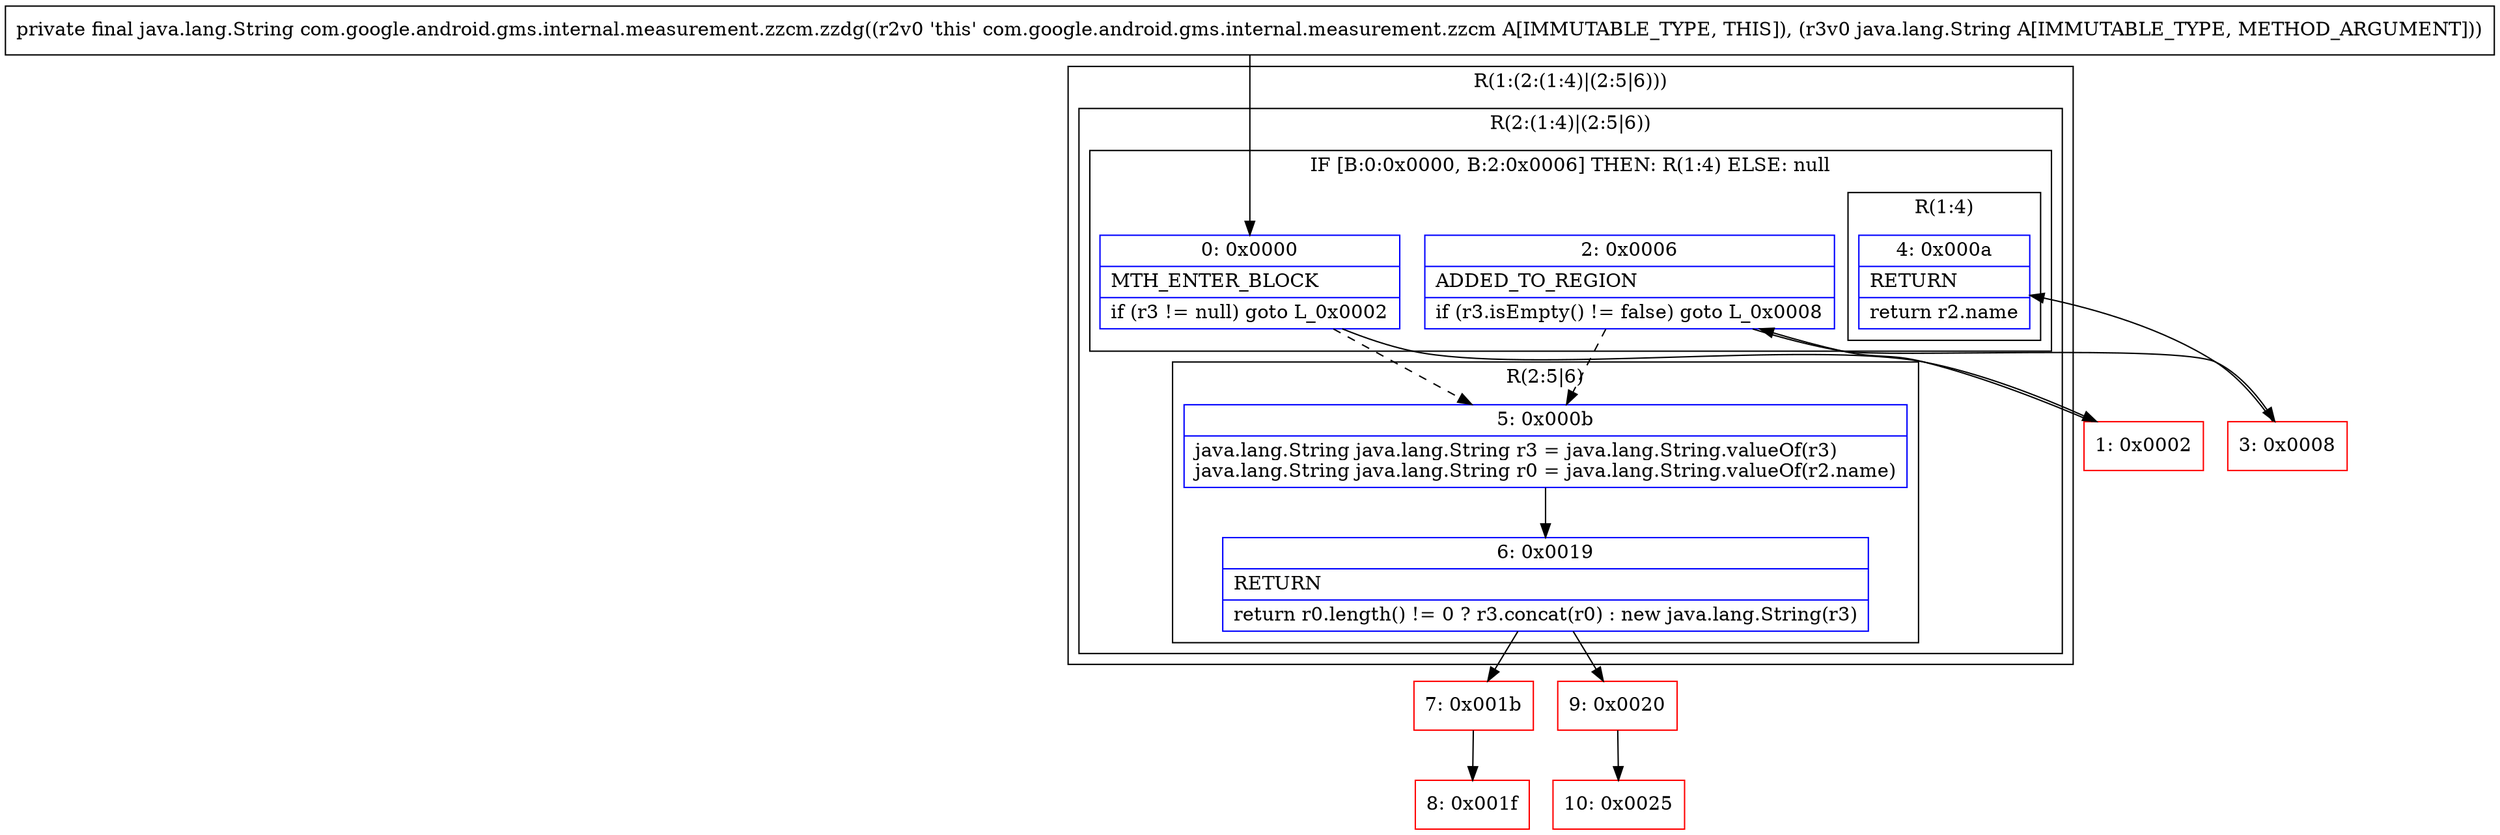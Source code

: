 digraph "CFG forcom.google.android.gms.internal.measurement.zzcm.zzdg(Ljava\/lang\/String;)Ljava\/lang\/String;" {
subgraph cluster_Region_91828582 {
label = "R(1:(2:(1:4)|(2:5|6)))";
node [shape=record,color=blue];
subgraph cluster_Region_550701414 {
label = "R(2:(1:4)|(2:5|6))";
node [shape=record,color=blue];
subgraph cluster_IfRegion_973734908 {
label = "IF [B:0:0x0000, B:2:0x0006] THEN: R(1:4) ELSE: null";
node [shape=record,color=blue];
Node_0 [shape=record,label="{0\:\ 0x0000|MTH_ENTER_BLOCK\l|if (r3 != null) goto L_0x0002\l}"];
Node_2 [shape=record,label="{2\:\ 0x0006|ADDED_TO_REGION\l|if (r3.isEmpty() != false) goto L_0x0008\l}"];
subgraph cluster_Region_15350313 {
label = "R(1:4)";
node [shape=record,color=blue];
Node_4 [shape=record,label="{4\:\ 0x000a|RETURN\l|return r2.name\l}"];
}
}
subgraph cluster_Region_2070123088 {
label = "R(2:5|6)";
node [shape=record,color=blue];
Node_5 [shape=record,label="{5\:\ 0x000b|java.lang.String java.lang.String r3 = java.lang.String.valueOf(r3)\ljava.lang.String java.lang.String r0 = java.lang.String.valueOf(r2.name)\l}"];
Node_6 [shape=record,label="{6\:\ 0x0019|RETURN\l|return r0.length() != 0 ? r3.concat(r0) : new java.lang.String(r3)\l}"];
}
}
}
Node_1 [shape=record,color=red,label="{1\:\ 0x0002}"];
Node_3 [shape=record,color=red,label="{3\:\ 0x0008}"];
Node_7 [shape=record,color=red,label="{7\:\ 0x001b}"];
Node_8 [shape=record,color=red,label="{8\:\ 0x001f}"];
Node_9 [shape=record,color=red,label="{9\:\ 0x0020}"];
Node_10 [shape=record,color=red,label="{10\:\ 0x0025}"];
MethodNode[shape=record,label="{private final java.lang.String com.google.android.gms.internal.measurement.zzcm.zzdg((r2v0 'this' com.google.android.gms.internal.measurement.zzcm A[IMMUTABLE_TYPE, THIS]), (r3v0 java.lang.String A[IMMUTABLE_TYPE, METHOD_ARGUMENT])) }"];
MethodNode -> Node_0;
Node_0 -> Node_1;
Node_0 -> Node_5[style=dashed];
Node_2 -> Node_3;
Node_2 -> Node_5[style=dashed];
Node_5 -> Node_6;
Node_6 -> Node_7;
Node_6 -> Node_9;
Node_1 -> Node_2;
Node_3 -> Node_4;
Node_7 -> Node_8;
Node_9 -> Node_10;
}

